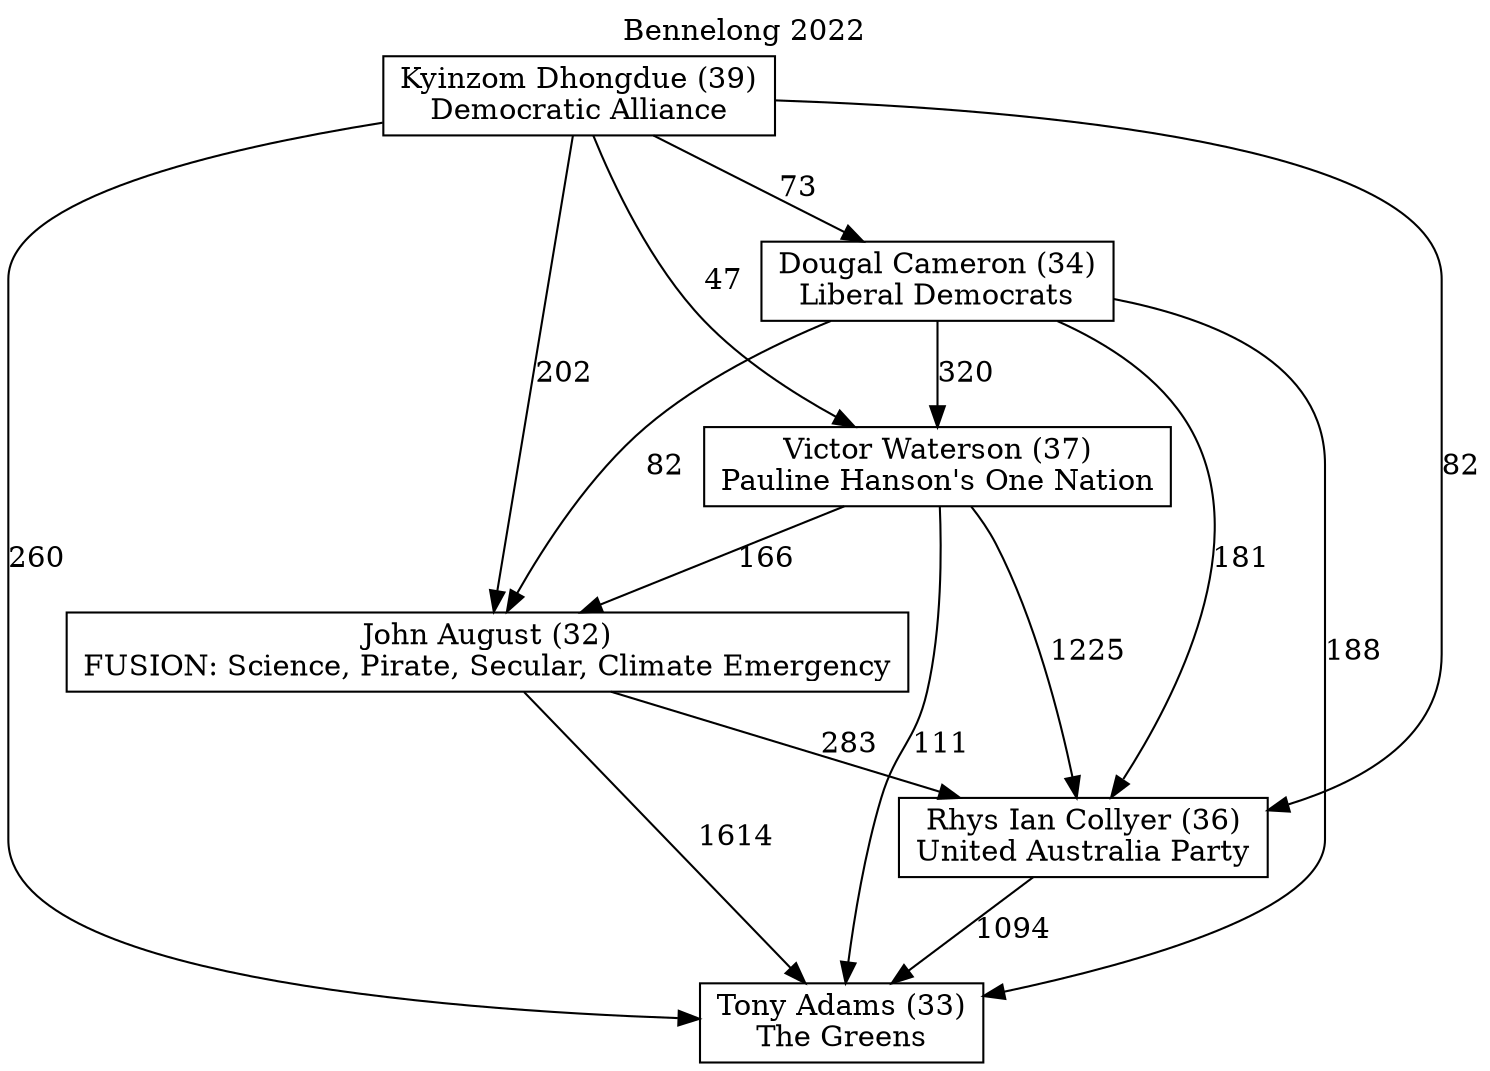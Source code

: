 // House preference flow
digraph "Tony Adams (33)_Bennelong_2022" {
	graph [label="Bennelong 2022" labelloc=t mclimit=10]
	node [shape=box]
	"Tony Adams (33)" [label="Tony Adams (33)
The Greens"]
	"Rhys Ian Collyer (36)" [label="Rhys Ian Collyer (36)
United Australia Party"]
	"John August (32)" [label="John August (32)
FUSION: Science, Pirate, Secular, Climate Emergency"]
	"Victor Waterson (37)" [label="Victor Waterson (37)
Pauline Hanson's One Nation"]
	"Dougal Cameron (34)" [label="Dougal Cameron (34)
Liberal Democrats"]
	"Kyinzom Dhongdue (39)" [label="Kyinzom Dhongdue (39)
Democratic Alliance"]
	"Tony Adams (33)" [label="Tony Adams (33)
The Greens"]
	"John August (32)" [label="John August (32)
FUSION: Science, Pirate, Secular, Climate Emergency"]
	"Victor Waterson (37)" [label="Victor Waterson (37)
Pauline Hanson's One Nation"]
	"Dougal Cameron (34)" [label="Dougal Cameron (34)
Liberal Democrats"]
	"Kyinzom Dhongdue (39)" [label="Kyinzom Dhongdue (39)
Democratic Alliance"]
	"Tony Adams (33)" [label="Tony Adams (33)
The Greens"]
	"Victor Waterson (37)" [label="Victor Waterson (37)
Pauline Hanson's One Nation"]
	"Dougal Cameron (34)" [label="Dougal Cameron (34)
Liberal Democrats"]
	"Kyinzom Dhongdue (39)" [label="Kyinzom Dhongdue (39)
Democratic Alliance"]
	"Tony Adams (33)" [label="Tony Adams (33)
The Greens"]
	"Dougal Cameron (34)" [label="Dougal Cameron (34)
Liberal Democrats"]
	"Kyinzom Dhongdue (39)" [label="Kyinzom Dhongdue (39)
Democratic Alliance"]
	"Tony Adams (33)" [label="Tony Adams (33)
The Greens"]
	"Kyinzom Dhongdue (39)" [label="Kyinzom Dhongdue (39)
Democratic Alliance"]
	"Kyinzom Dhongdue (39)" [label="Kyinzom Dhongdue (39)
Democratic Alliance"]
	"Dougal Cameron (34)" [label="Dougal Cameron (34)
Liberal Democrats"]
	"Kyinzom Dhongdue (39)" [label="Kyinzom Dhongdue (39)
Democratic Alliance"]
	"Kyinzom Dhongdue (39)" [label="Kyinzom Dhongdue (39)
Democratic Alliance"]
	"Victor Waterson (37)" [label="Victor Waterson (37)
Pauline Hanson's One Nation"]
	"Dougal Cameron (34)" [label="Dougal Cameron (34)
Liberal Democrats"]
	"Kyinzom Dhongdue (39)" [label="Kyinzom Dhongdue (39)
Democratic Alliance"]
	"Victor Waterson (37)" [label="Victor Waterson (37)
Pauline Hanson's One Nation"]
	"Kyinzom Dhongdue (39)" [label="Kyinzom Dhongdue (39)
Democratic Alliance"]
	"Kyinzom Dhongdue (39)" [label="Kyinzom Dhongdue (39)
Democratic Alliance"]
	"Dougal Cameron (34)" [label="Dougal Cameron (34)
Liberal Democrats"]
	"Kyinzom Dhongdue (39)" [label="Kyinzom Dhongdue (39)
Democratic Alliance"]
	"Kyinzom Dhongdue (39)" [label="Kyinzom Dhongdue (39)
Democratic Alliance"]
	"John August (32)" [label="John August (32)
FUSION: Science, Pirate, Secular, Climate Emergency"]
	"Victor Waterson (37)" [label="Victor Waterson (37)
Pauline Hanson's One Nation"]
	"Dougal Cameron (34)" [label="Dougal Cameron (34)
Liberal Democrats"]
	"Kyinzom Dhongdue (39)" [label="Kyinzom Dhongdue (39)
Democratic Alliance"]
	"John August (32)" [label="John August (32)
FUSION: Science, Pirate, Secular, Climate Emergency"]
	"Dougal Cameron (34)" [label="Dougal Cameron (34)
Liberal Democrats"]
	"Kyinzom Dhongdue (39)" [label="Kyinzom Dhongdue (39)
Democratic Alliance"]
	"John August (32)" [label="John August (32)
FUSION: Science, Pirate, Secular, Climate Emergency"]
	"Kyinzom Dhongdue (39)" [label="Kyinzom Dhongdue (39)
Democratic Alliance"]
	"Kyinzom Dhongdue (39)" [label="Kyinzom Dhongdue (39)
Democratic Alliance"]
	"Dougal Cameron (34)" [label="Dougal Cameron (34)
Liberal Democrats"]
	"Kyinzom Dhongdue (39)" [label="Kyinzom Dhongdue (39)
Democratic Alliance"]
	"Kyinzom Dhongdue (39)" [label="Kyinzom Dhongdue (39)
Democratic Alliance"]
	"Victor Waterson (37)" [label="Victor Waterson (37)
Pauline Hanson's One Nation"]
	"Dougal Cameron (34)" [label="Dougal Cameron (34)
Liberal Democrats"]
	"Kyinzom Dhongdue (39)" [label="Kyinzom Dhongdue (39)
Democratic Alliance"]
	"Victor Waterson (37)" [label="Victor Waterson (37)
Pauline Hanson's One Nation"]
	"Kyinzom Dhongdue (39)" [label="Kyinzom Dhongdue (39)
Democratic Alliance"]
	"Kyinzom Dhongdue (39)" [label="Kyinzom Dhongdue (39)
Democratic Alliance"]
	"Dougal Cameron (34)" [label="Dougal Cameron (34)
Liberal Democrats"]
	"Kyinzom Dhongdue (39)" [label="Kyinzom Dhongdue (39)
Democratic Alliance"]
	"Kyinzom Dhongdue (39)" [label="Kyinzom Dhongdue (39)
Democratic Alliance"]
	"Rhys Ian Collyer (36)" [label="Rhys Ian Collyer (36)
United Australia Party"]
	"John August (32)" [label="John August (32)
FUSION: Science, Pirate, Secular, Climate Emergency"]
	"Victor Waterson (37)" [label="Victor Waterson (37)
Pauline Hanson's One Nation"]
	"Dougal Cameron (34)" [label="Dougal Cameron (34)
Liberal Democrats"]
	"Kyinzom Dhongdue (39)" [label="Kyinzom Dhongdue (39)
Democratic Alliance"]
	"Rhys Ian Collyer (36)" [label="Rhys Ian Collyer (36)
United Australia Party"]
	"Victor Waterson (37)" [label="Victor Waterson (37)
Pauline Hanson's One Nation"]
	"Dougal Cameron (34)" [label="Dougal Cameron (34)
Liberal Democrats"]
	"Kyinzom Dhongdue (39)" [label="Kyinzom Dhongdue (39)
Democratic Alliance"]
	"Rhys Ian Collyer (36)" [label="Rhys Ian Collyer (36)
United Australia Party"]
	"Dougal Cameron (34)" [label="Dougal Cameron (34)
Liberal Democrats"]
	"Kyinzom Dhongdue (39)" [label="Kyinzom Dhongdue (39)
Democratic Alliance"]
	"Rhys Ian Collyer (36)" [label="Rhys Ian Collyer (36)
United Australia Party"]
	"Kyinzom Dhongdue (39)" [label="Kyinzom Dhongdue (39)
Democratic Alliance"]
	"Kyinzom Dhongdue (39)" [label="Kyinzom Dhongdue (39)
Democratic Alliance"]
	"Dougal Cameron (34)" [label="Dougal Cameron (34)
Liberal Democrats"]
	"Kyinzom Dhongdue (39)" [label="Kyinzom Dhongdue (39)
Democratic Alliance"]
	"Kyinzom Dhongdue (39)" [label="Kyinzom Dhongdue (39)
Democratic Alliance"]
	"Victor Waterson (37)" [label="Victor Waterson (37)
Pauline Hanson's One Nation"]
	"Dougal Cameron (34)" [label="Dougal Cameron (34)
Liberal Democrats"]
	"Kyinzom Dhongdue (39)" [label="Kyinzom Dhongdue (39)
Democratic Alliance"]
	"Victor Waterson (37)" [label="Victor Waterson (37)
Pauline Hanson's One Nation"]
	"Kyinzom Dhongdue (39)" [label="Kyinzom Dhongdue (39)
Democratic Alliance"]
	"Kyinzom Dhongdue (39)" [label="Kyinzom Dhongdue (39)
Democratic Alliance"]
	"Dougal Cameron (34)" [label="Dougal Cameron (34)
Liberal Democrats"]
	"Kyinzom Dhongdue (39)" [label="Kyinzom Dhongdue (39)
Democratic Alliance"]
	"Kyinzom Dhongdue (39)" [label="Kyinzom Dhongdue (39)
Democratic Alliance"]
	"John August (32)" [label="John August (32)
FUSION: Science, Pirate, Secular, Climate Emergency"]
	"Victor Waterson (37)" [label="Victor Waterson (37)
Pauline Hanson's One Nation"]
	"Dougal Cameron (34)" [label="Dougal Cameron (34)
Liberal Democrats"]
	"Kyinzom Dhongdue (39)" [label="Kyinzom Dhongdue (39)
Democratic Alliance"]
	"John August (32)" [label="John August (32)
FUSION: Science, Pirate, Secular, Climate Emergency"]
	"Dougal Cameron (34)" [label="Dougal Cameron (34)
Liberal Democrats"]
	"Kyinzom Dhongdue (39)" [label="Kyinzom Dhongdue (39)
Democratic Alliance"]
	"John August (32)" [label="John August (32)
FUSION: Science, Pirate, Secular, Climate Emergency"]
	"Kyinzom Dhongdue (39)" [label="Kyinzom Dhongdue (39)
Democratic Alliance"]
	"Kyinzom Dhongdue (39)" [label="Kyinzom Dhongdue (39)
Democratic Alliance"]
	"Dougal Cameron (34)" [label="Dougal Cameron (34)
Liberal Democrats"]
	"Kyinzom Dhongdue (39)" [label="Kyinzom Dhongdue (39)
Democratic Alliance"]
	"Kyinzom Dhongdue (39)" [label="Kyinzom Dhongdue (39)
Democratic Alliance"]
	"Victor Waterson (37)" [label="Victor Waterson (37)
Pauline Hanson's One Nation"]
	"Dougal Cameron (34)" [label="Dougal Cameron (34)
Liberal Democrats"]
	"Kyinzom Dhongdue (39)" [label="Kyinzom Dhongdue (39)
Democratic Alliance"]
	"Victor Waterson (37)" [label="Victor Waterson (37)
Pauline Hanson's One Nation"]
	"Kyinzom Dhongdue (39)" [label="Kyinzom Dhongdue (39)
Democratic Alliance"]
	"Kyinzom Dhongdue (39)" [label="Kyinzom Dhongdue (39)
Democratic Alliance"]
	"Dougal Cameron (34)" [label="Dougal Cameron (34)
Liberal Democrats"]
	"Kyinzom Dhongdue (39)" [label="Kyinzom Dhongdue (39)
Democratic Alliance"]
	"Kyinzom Dhongdue (39)" [label="Kyinzom Dhongdue (39)
Democratic Alliance"]
	"Rhys Ian Collyer (36)" -> "Tony Adams (33)" [label=1094]
	"John August (32)" -> "Rhys Ian Collyer (36)" [label=283]
	"Victor Waterson (37)" -> "John August (32)" [label=166]
	"Dougal Cameron (34)" -> "Victor Waterson (37)" [label=320]
	"Kyinzom Dhongdue (39)" -> "Dougal Cameron (34)" [label=73]
	"John August (32)" -> "Tony Adams (33)" [label=1614]
	"Victor Waterson (37)" -> "Tony Adams (33)" [label=111]
	"Dougal Cameron (34)" -> "Tony Adams (33)" [label=188]
	"Kyinzom Dhongdue (39)" -> "Tony Adams (33)" [label=260]
	"Kyinzom Dhongdue (39)" -> "Victor Waterson (37)" [label=47]
	"Dougal Cameron (34)" -> "John August (32)" [label=82]
	"Kyinzom Dhongdue (39)" -> "John August (32)" [label=202]
	"Victor Waterson (37)" -> "Rhys Ian Collyer (36)" [label=1225]
	"Dougal Cameron (34)" -> "Rhys Ian Collyer (36)" [label=181]
	"Kyinzom Dhongdue (39)" -> "Rhys Ian Collyer (36)" [label=82]
}
